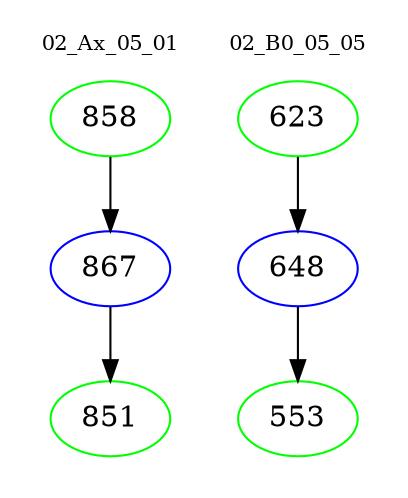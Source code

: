 digraph{
subgraph cluster_0 {
color = white
label = "02_Ax_05_01";
fontsize=10;
T0_858 [label="858", color="green"]
T0_858 -> T0_867 [color="black"]
T0_867 [label="867", color="blue"]
T0_867 -> T0_851 [color="black"]
T0_851 [label="851", color="green"]
}
subgraph cluster_1 {
color = white
label = "02_B0_05_05";
fontsize=10;
T1_623 [label="623", color="green"]
T1_623 -> T1_648 [color="black"]
T1_648 [label="648", color="blue"]
T1_648 -> T1_553 [color="black"]
T1_553 [label="553", color="green"]
}
}
